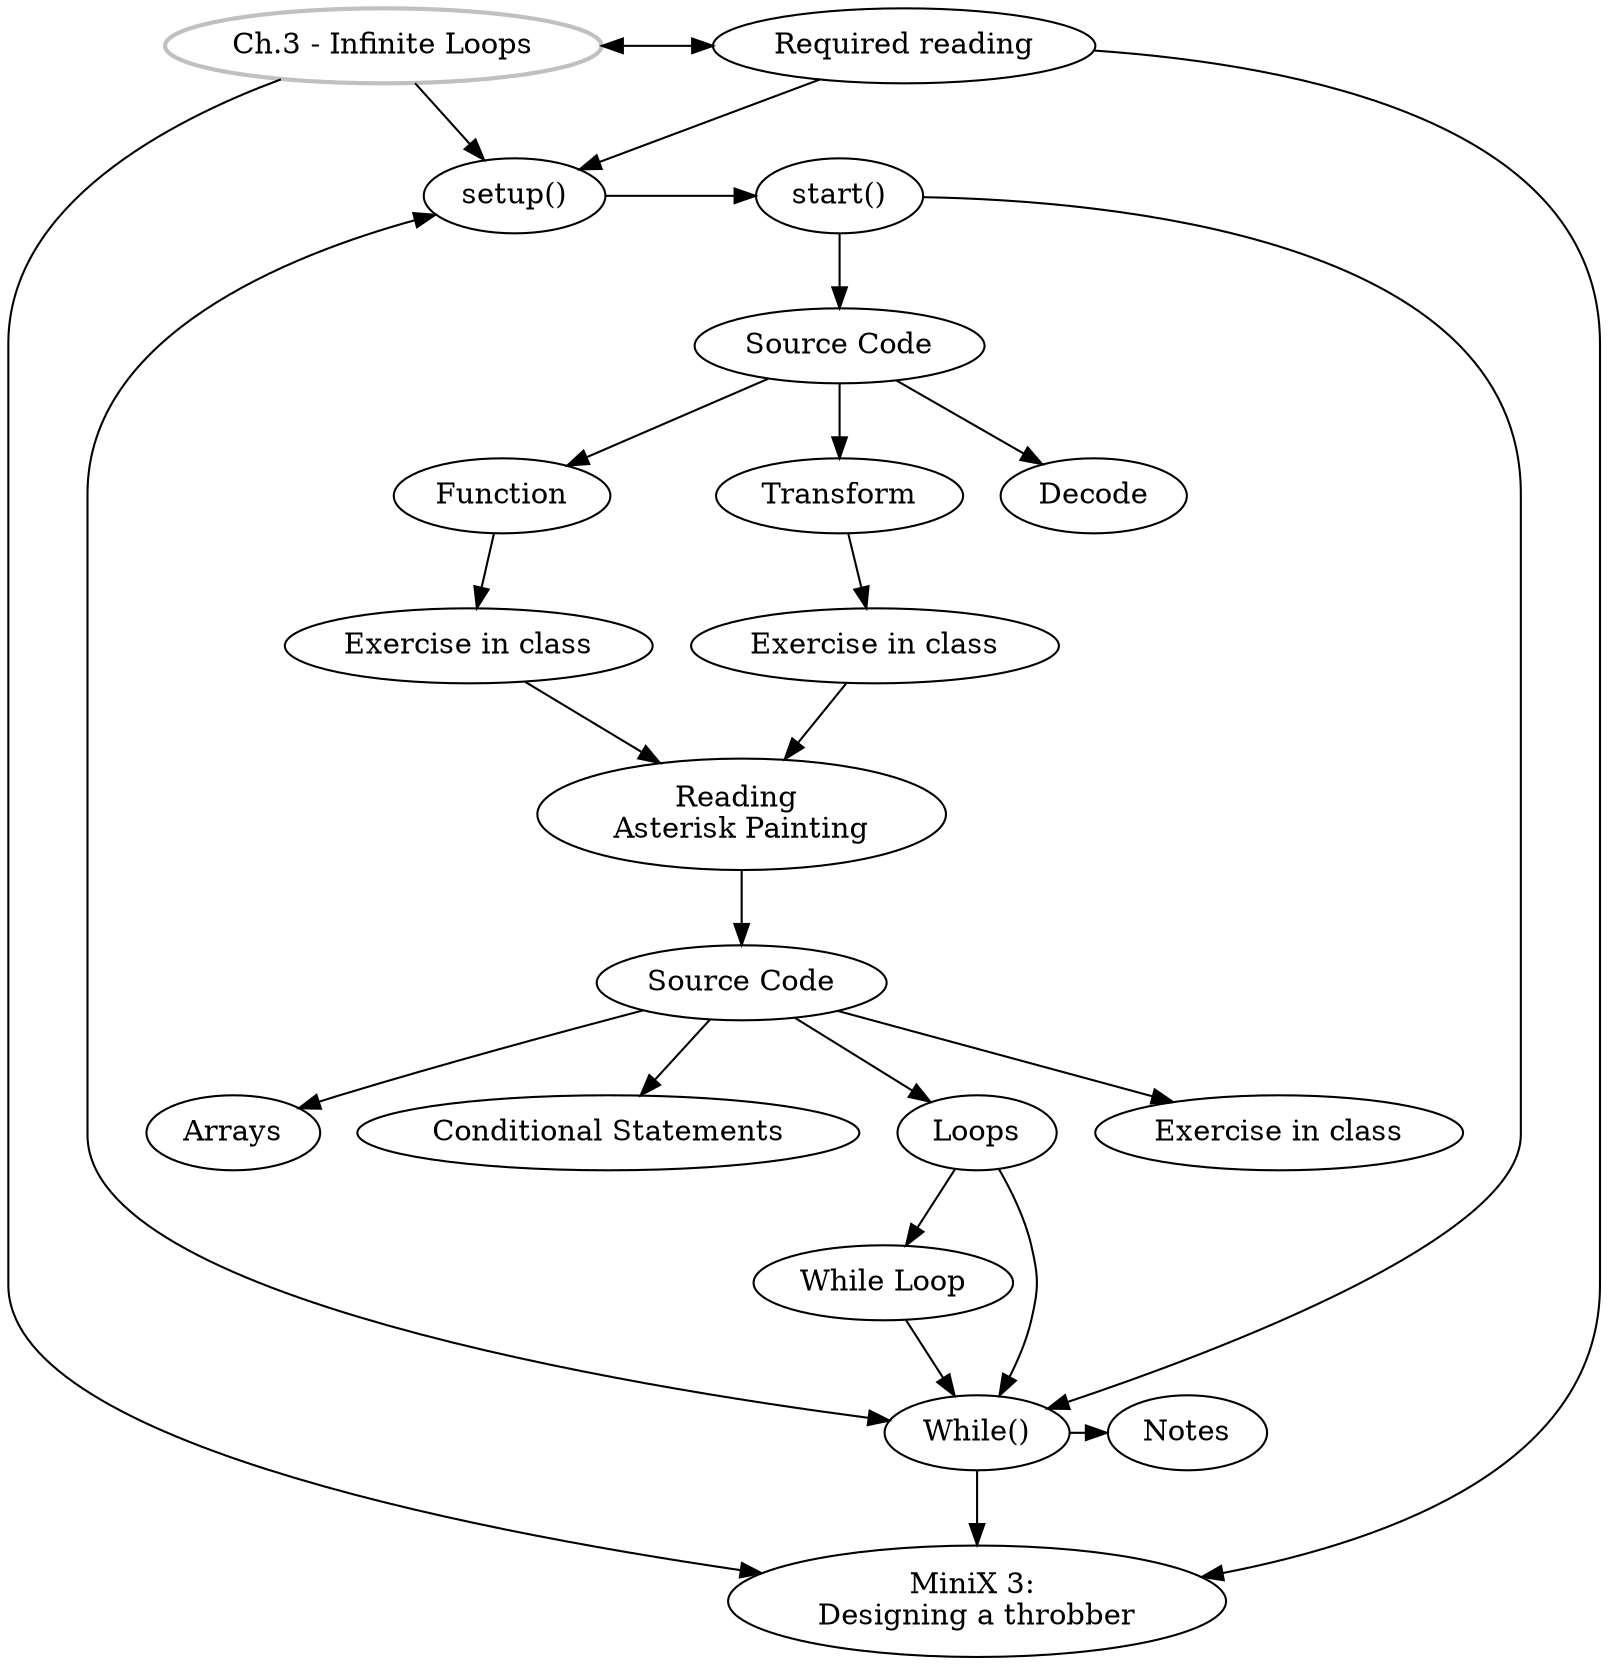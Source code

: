 digraph G {
//labels
GS [
label="Ch.3 - Infinite Loops",
style=bold,
color=grey,
]

SU [label="setup()"]
ST [label="start()"]
DE [label="Decode"]
SC [label="Source Code"]
FN [label="Function"]
EiC [label="Exercise in class"]
TR [label="Transform"]
EiC2 [label="Exercise in class"]
AP [label="Reading \nAsterisk Painting"]
SC2 [label="Source Code"]
EiC3 [label="Exercise in class"]
AR [label="Arrays"]
CS [label="Conditional Statements"]
LO [label="Loops"]
WL [label="While Loop"]
MW [label="While()"]
MX [label="MiniX 3: \nDesigning a throbber"]
RR [label="Required reading"]
Notes [label="Notes"]

//rank
{rank = same; SU, ST}
{rank = same; RR, GS}
{rank = same; MW, Notes}

//graph
GS -> SU -> ST -> SC -> DE;
GS -> RR[dir=both, minlen=3];
SU -> MW [dir=both];
GS -> MX;
RR -> MX, SU;
SC -> FN -> EiC;
SC -> TR -> EiC2;
EiC, EiC2 -> AP -> SC2 -> EiC3
SC2 -> AR;
SC2 -> CS;
SC2 -> LO -> WL;
ST, LO -> MW -> Notes;
MW -> MX;
WL -> MW;
}
